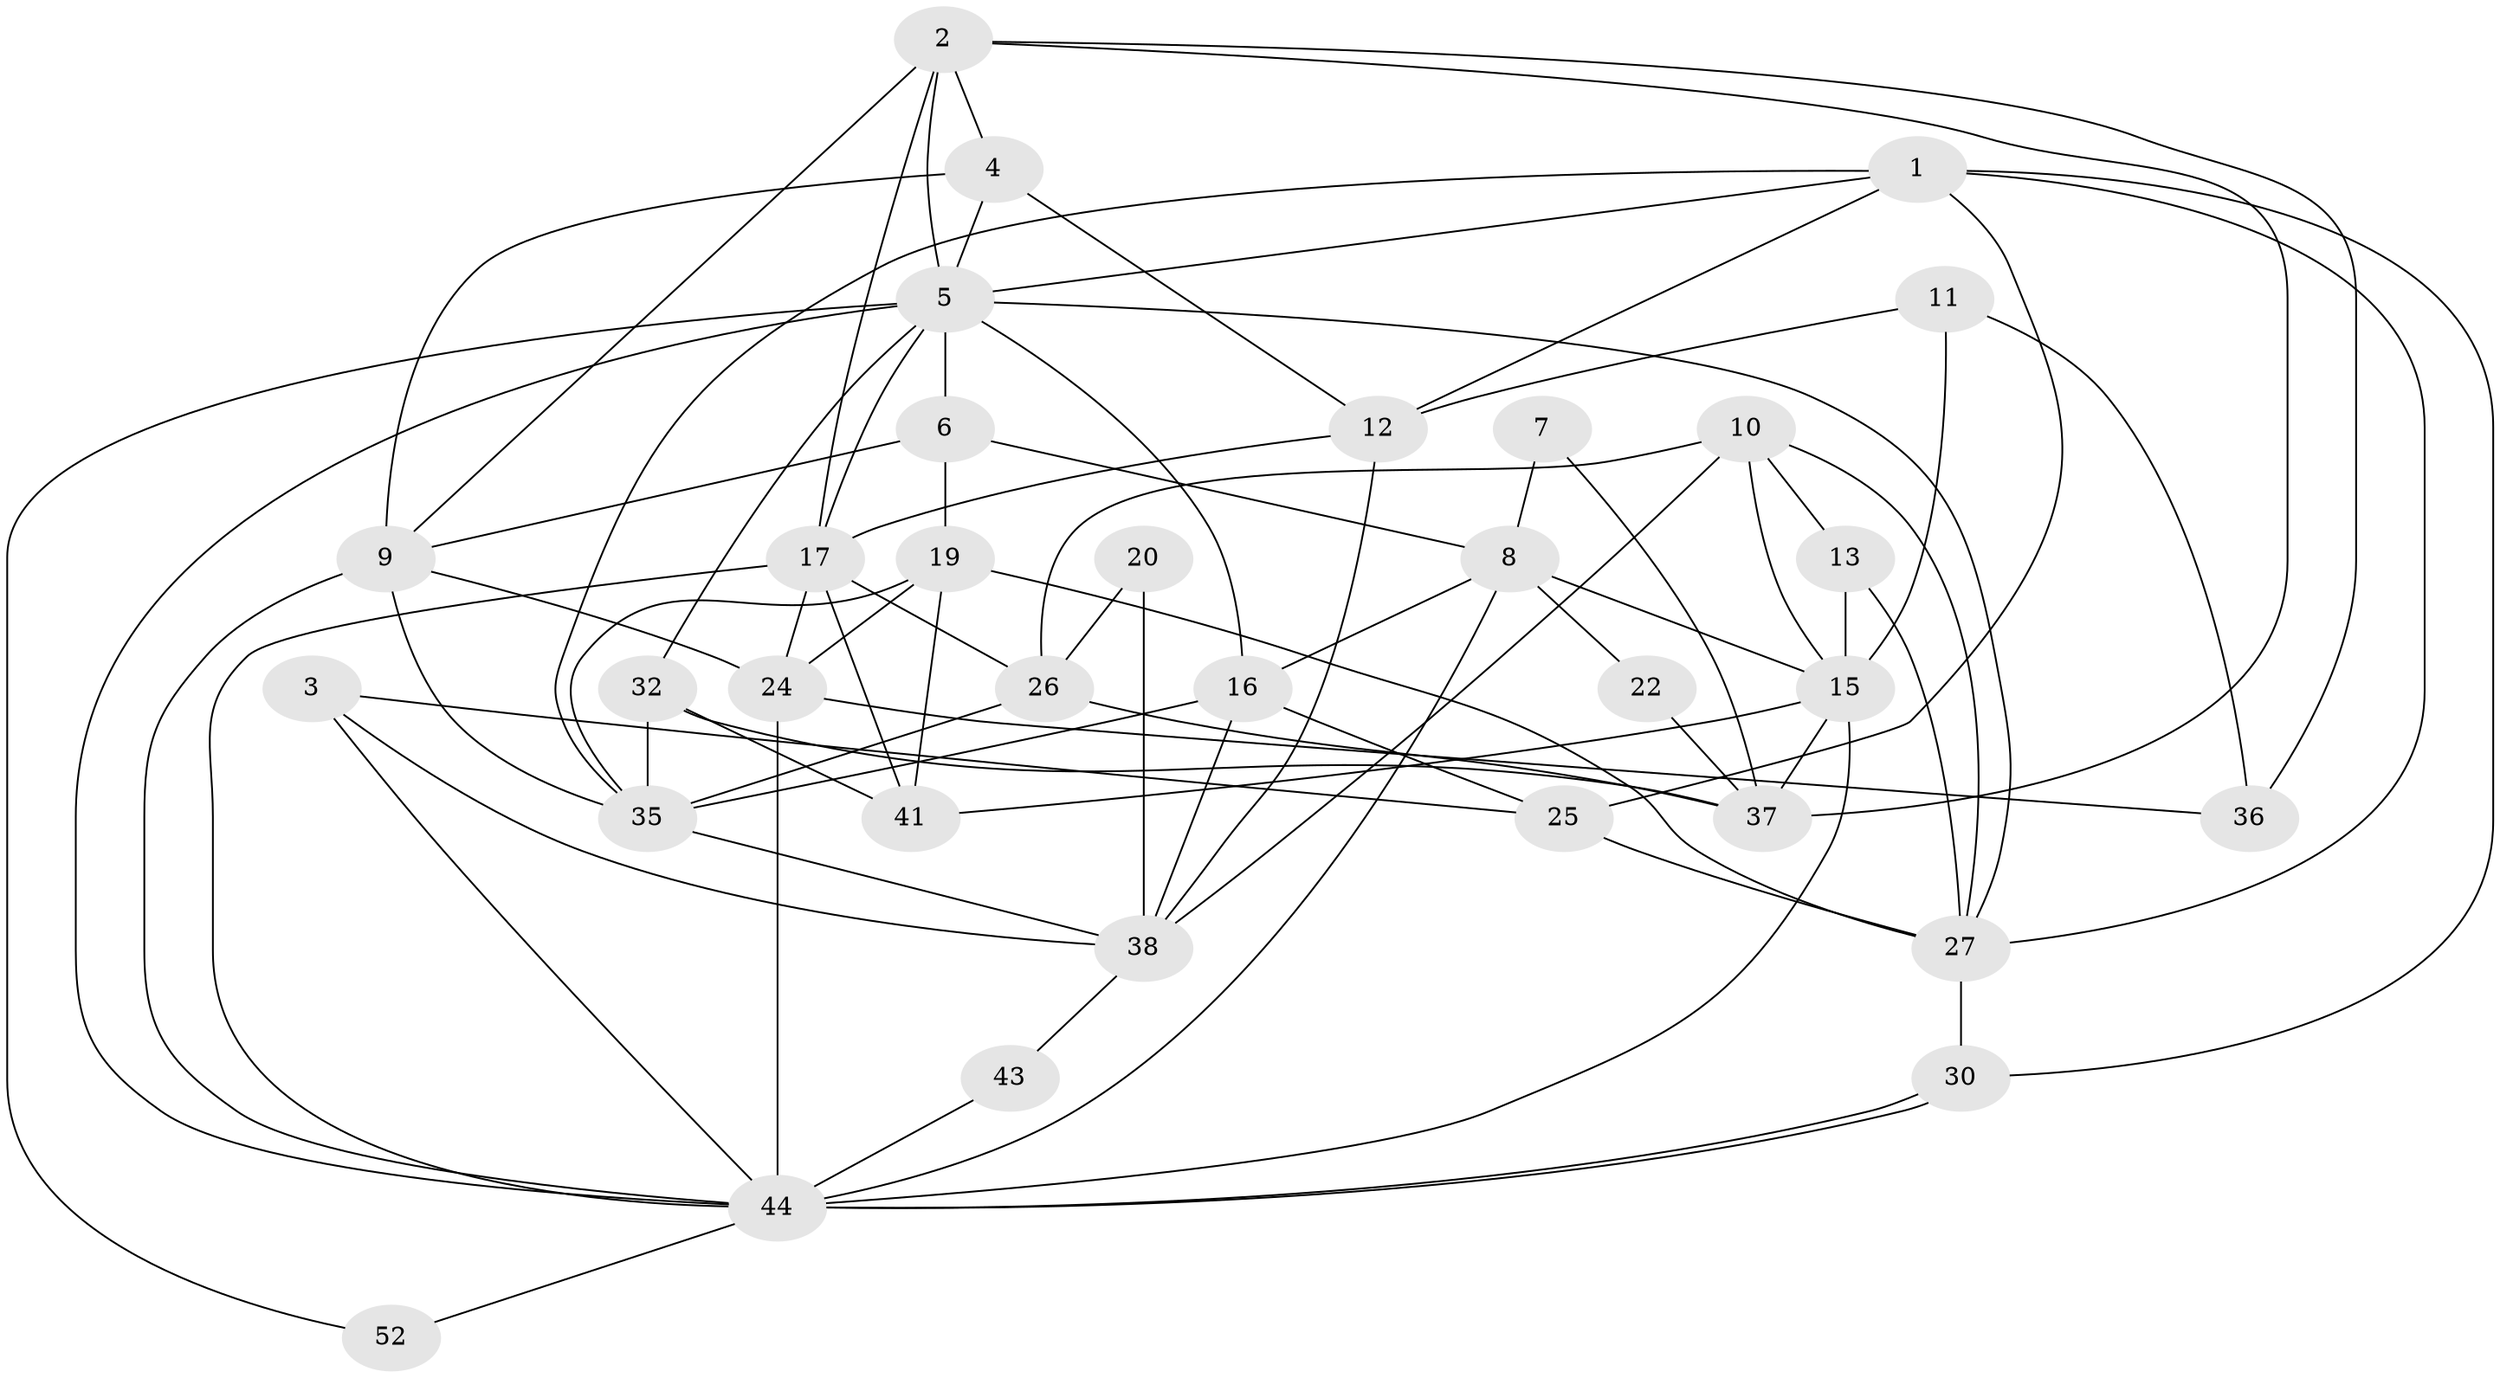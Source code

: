 // Generated by graph-tools (version 1.1) at 2025/24/03/03/25 07:24:00]
// undirected, 33 vertices, 81 edges
graph export_dot {
graph [start="1"]
  node [color=gray90,style=filled];
  1 [super="+29"];
  2 [super="+18"];
  3 [super="+23"];
  4 [super="+46"];
  5 [super="+34"];
  6;
  7;
  8 [super="+51"];
  9 [super="+14"];
  10 [super="+42"];
  11;
  12 [super="+39"];
  13;
  15 [super="+48"];
  16 [super="+21"];
  17 [super="+45"];
  19 [super="+33"];
  20;
  22;
  24 [super="+53"];
  25 [super="+31"];
  26;
  27 [super="+28"];
  30;
  32 [super="+40"];
  35;
  36;
  37 [super="+50"];
  38 [super="+47"];
  41;
  43;
  44 [super="+49"];
  52;
  1 -- 30;
  1 -- 35;
  1 -- 5;
  1 -- 27;
  1 -- 12;
  1 -- 25;
  2 -- 36;
  2 -- 5;
  2 -- 37;
  2 -- 9;
  2 -- 17;
  2 -- 4;
  3 -- 25 [weight=2];
  3 -- 44;
  3 -- 38;
  4 -- 12;
  4 -- 9;
  4 -- 5;
  5 -- 44;
  5 -- 6;
  5 -- 52;
  5 -- 32;
  5 -- 27;
  5 -- 16 [weight=2];
  5 -- 17;
  6 -- 9;
  6 -- 8;
  6 -- 19;
  7 -- 8;
  7 -- 37;
  8 -- 16 [weight=2];
  8 -- 22;
  8 -- 44;
  8 -- 15;
  9 -- 44;
  9 -- 24;
  9 -- 35;
  10 -- 26;
  10 -- 38;
  10 -- 27;
  10 -- 13;
  10 -- 15;
  11 -- 15;
  11 -- 36;
  11 -- 12;
  12 -- 17 [weight=2];
  12 -- 38;
  13 -- 27;
  13 -- 15;
  15 -- 41;
  15 -- 44;
  15 -- 37;
  16 -- 35;
  16 -- 25;
  16 -- 38;
  17 -- 24;
  17 -- 26;
  17 -- 41;
  17 -- 44;
  19 -- 24;
  19 -- 41;
  19 -- 27;
  19 -- 35;
  20 -- 26;
  20 -- 38;
  22 -- 37;
  24 -- 36;
  24 -- 44;
  25 -- 27;
  26 -- 35;
  26 -- 37;
  27 -- 30;
  30 -- 44;
  30 -- 44;
  32 -- 35;
  32 -- 41;
  32 -- 37;
  35 -- 38;
  38 -- 43;
  43 -- 44;
  44 -- 52;
}
